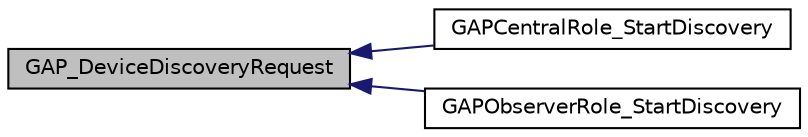 digraph "GAP_DeviceDiscoveryRequest"
{
  edge [fontname="Helvetica",fontsize="10",labelfontname="Helvetica",labelfontsize="10"];
  node [fontname="Helvetica",fontsize="10",shape=record];
  rankdir="LR";
  Node1 [label="GAP_DeviceDiscoveryRequest",height=0.2,width=0.4,color="black", fillcolor="grey75", style="filled" fontcolor="black"];
  Node1 -> Node2 [dir="back",color="midnightblue",fontsize="10",style="solid",fontname="Helvetica"];
  Node2 [label="GAPCentralRole_StartDiscovery",height=0.2,width=0.4,color="black", fillcolor="white", style="filled",URL="$group___c_e_n_t_r_a_l___p_r_o_f_i_l_e___a_p_i.html#gacee79adabdae16471745562f861848e3",tooltip="Start a device discovery scan. "];
  Node1 -> Node3 [dir="back",color="midnightblue",fontsize="10",style="solid",fontname="Helvetica"];
  Node3 [label="GAPObserverRole_StartDiscovery",height=0.2,width=0.4,color="black", fillcolor="white", style="filled",URL="$group___o_b_s_e_r_v_e_r___p_r_o_f_i_l_e___a_p_i.html#ga4b5774b19d1dbca2af023786a1acf016",tooltip="Start a device discovery scan. "];
}
